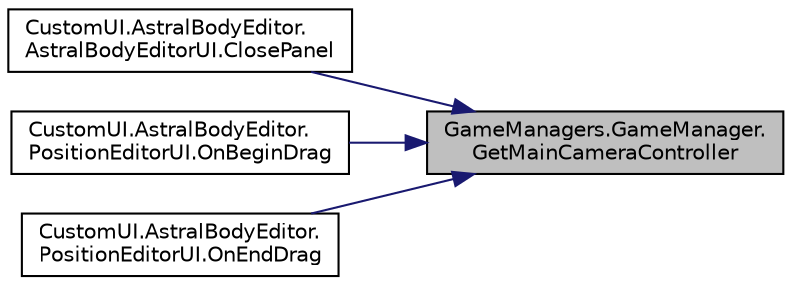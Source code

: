 digraph "GameManagers.GameManager.GetMainCameraController"
{
 // INTERACTIVE_SVG=YES
 // LATEX_PDF_SIZE
  edge [fontname="Helvetica",fontsize="10",labelfontname="Helvetica",labelfontsize="10"];
  node [fontname="Helvetica",fontsize="10",shape=record];
  rankdir="RL";
  Node1 [label="GameManagers.GameManager.\lGetMainCameraController",height=0.2,width=0.4,color="black", fillcolor="grey75", style="filled", fontcolor="black",tooltip="获取主相机控制器"];
  Node1 -> Node2 [dir="back",color="midnightblue",fontsize="10",style="solid",fontname="Helvetica"];
  Node2 [label="CustomUI.AstralBodyEditor.\lAstralBodyEditorUI.ClosePanel",height=0.2,width=0.4,color="black", fillcolor="white", style="filled",URL="$class_custom_u_i_1_1_astral_body_editor_1_1_astral_body_editor_u_i.html#a1cf353edffb5134ab0f6a39460ced6a4",tooltip=" "];
  Node1 -> Node3 [dir="back",color="midnightblue",fontsize="10",style="solid",fontname="Helvetica"];
  Node3 [label="CustomUI.AstralBodyEditor.\lPositionEditorUI.OnBeginDrag",height=0.2,width=0.4,color="black", fillcolor="white", style="filled",URL="$class_custom_u_i_1_1_astral_body_editor_1_1_position_editor_u_i.html#a588afb786690598796e6ee8c6689f597",tooltip=" "];
  Node1 -> Node4 [dir="back",color="midnightblue",fontsize="10",style="solid",fontname="Helvetica"];
  Node4 [label="CustomUI.AstralBodyEditor.\lPositionEditorUI.OnEndDrag",height=0.2,width=0.4,color="black", fillcolor="white", style="filled",URL="$class_custom_u_i_1_1_astral_body_editor_1_1_position_editor_u_i.html#a4177c29a6c3a2ca2600ce108202f6daf",tooltip=" "];
}
